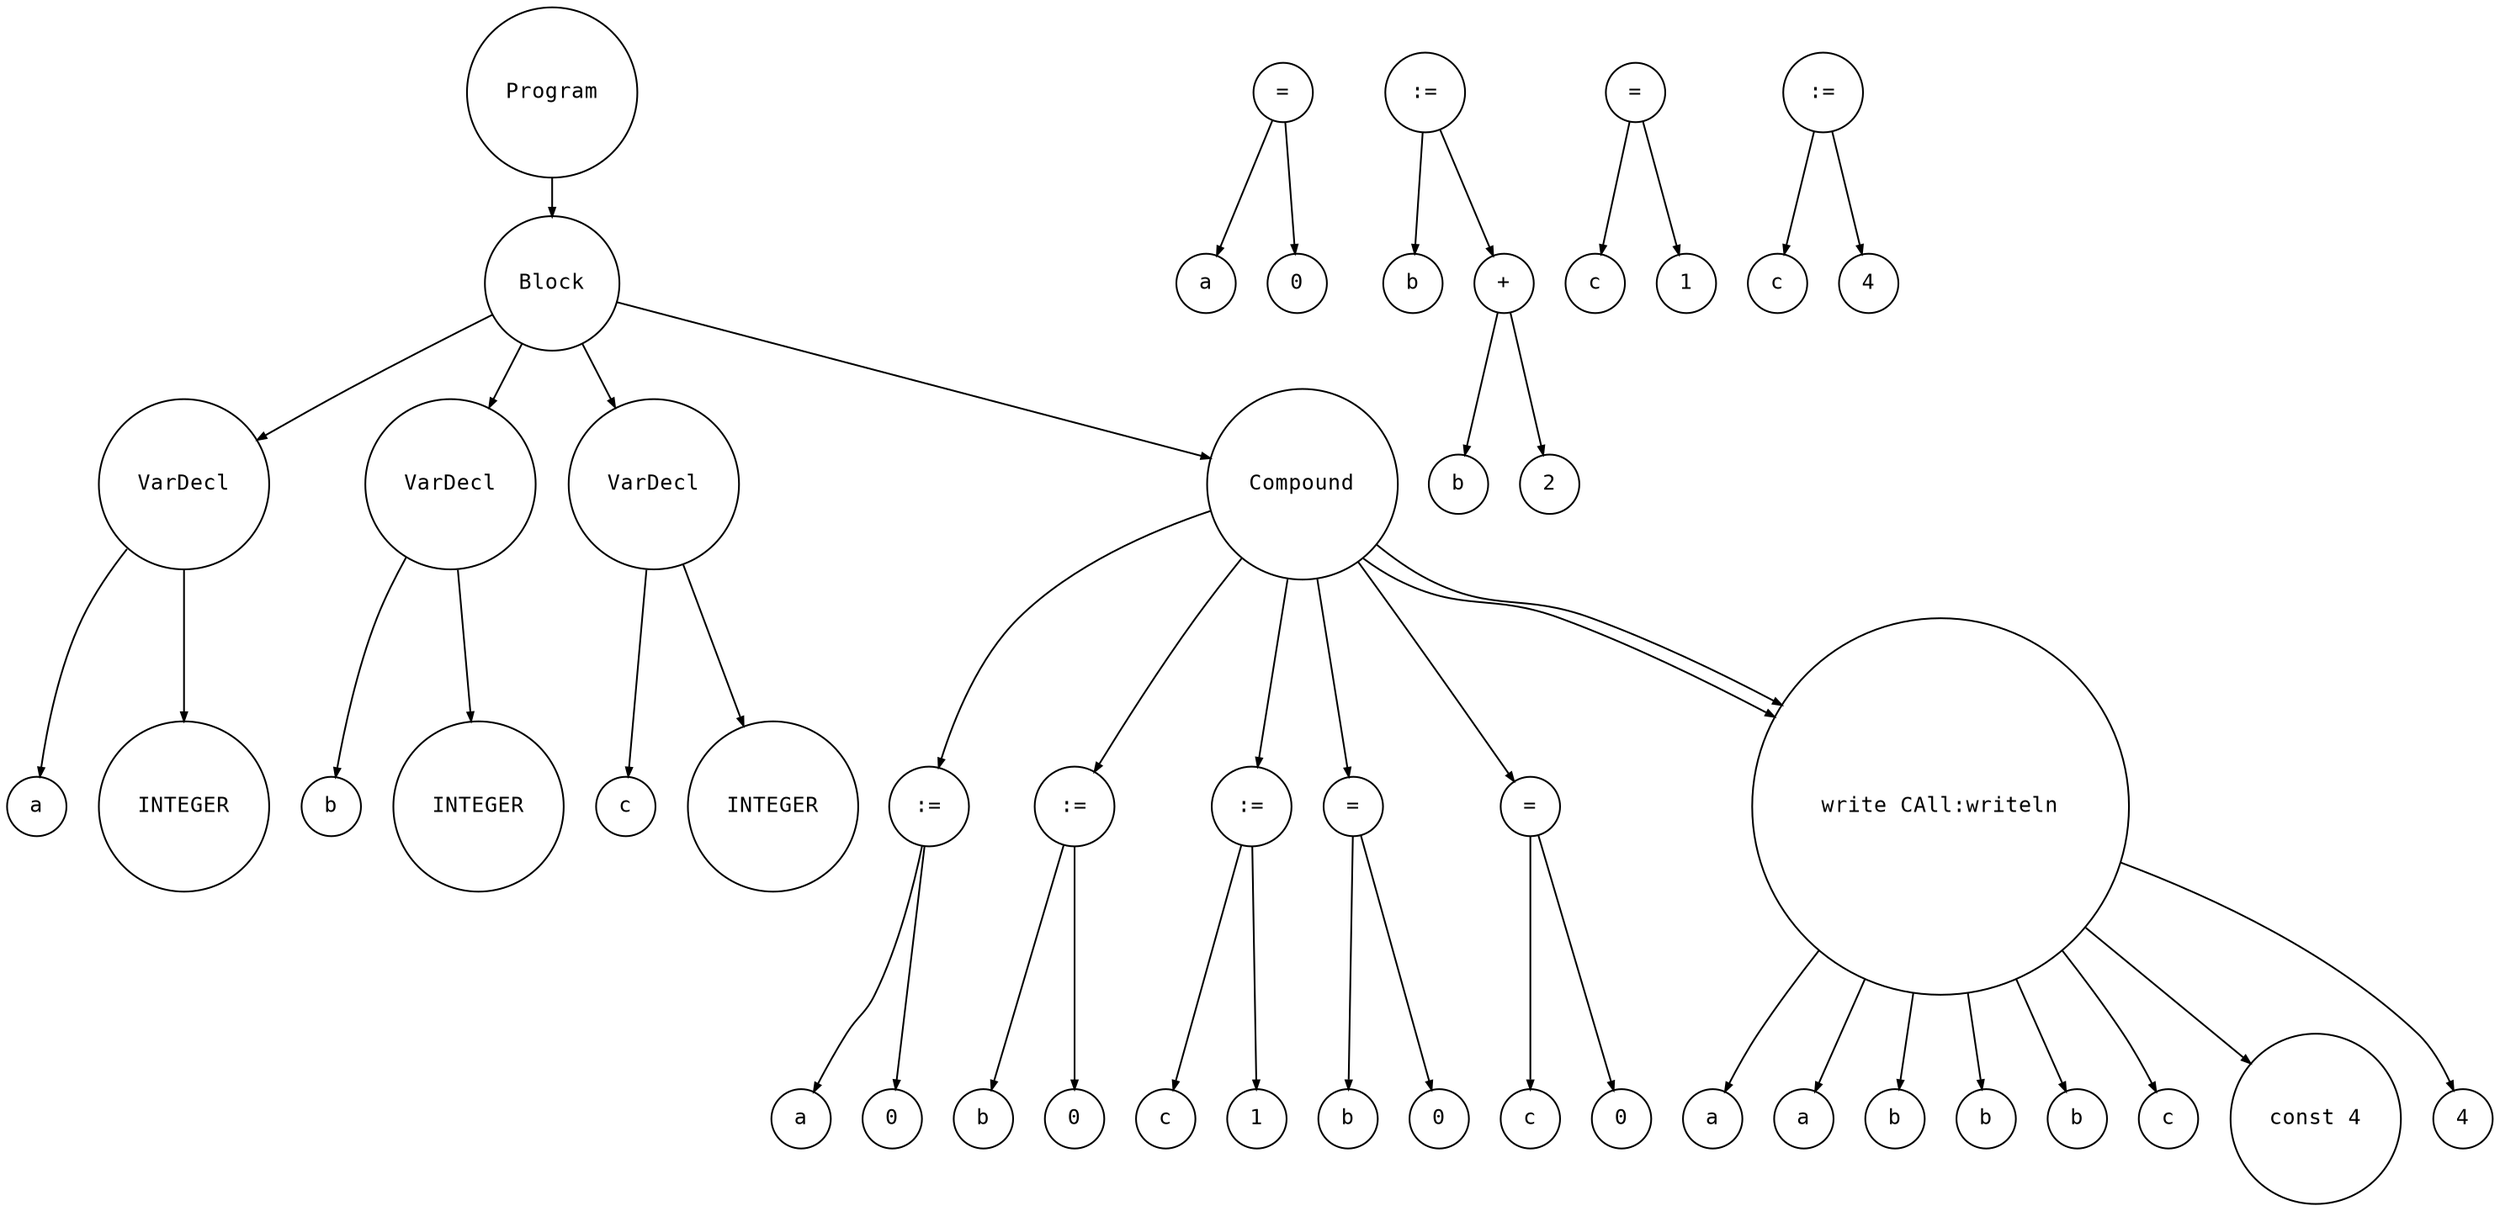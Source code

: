digraph astgraph {
  node [shape=circle, fontsize=12, fontname="Courier", height=.1];
  ranksep=.3;
  edge [arrowsize=.5]

  node1 [label="Program"]
  node2 [label="Block"]
  node3 [label="VarDecl"]
  node4 [label="a"]
  node3 -> node4
  node5 [label="INTEGER"]
  node3 -> node5
  node6 [label="VarDecl"]
  node7 [label="b"]
  node6 -> node7
  node8 [label="INTEGER"]
  node6 -> node8
  node9 [label="VarDecl"]
  node10 [label="c"]
  node9 -> node10
  node11 [label="INTEGER"]
  node9 -> node11
  node12 [label="Compound"]
  node13 [label=":="]
  node14 [label="a"]
  node15 [label="0"]
  node13 -> node14
  node13 -> node15
  node12 -> node13
  node16 [label=":="]
  node17 [label="b"]
  node18 [label="0"]
  node16 -> node17
  node16 -> node18
  node12 -> node16
  node19 [label=":="]
  node20 [label="c"]
  node21 [label="1"]
  node19 -> node20
  node19 -> node21
  node12 -> node19
  node22 [label="="]
  node23 [label="a"]
  node24 [label="0"]
  node22 -> node23
  node22 -> node24
node[label="Condition:<parse.BinOp object at 0x000001D277056E88>"]
  node12 -> node26
  node26 [label="="]
  node27 [label="b"]
  node28 [label="0"]
  node26 -> node27
  node26 -> node28
node[label="Else<parse.MyElse object at 0x000001D27705EA88>"]
  node30 [label=":="]
  node31 [label="b"]
  node32 [label="+"]
  node33 [label="b"]
  node34 [label="2"]
  node32 -> node33
  node32 -> node34
  node30 -> node31
  node30 -> node32
node[label="Condition:<parse.BinOp object at 0x000001D27705E448>"]
  node12 -> node36
  node36 [label="="]
  node37 [label="c"]
  node38 [label="0"]
  node36 -> node37
  node36 -> node38
node[label="Else<parse.MyElse object at 0x000001D2770A50C8>"]
  node40 [label="="]
  node41 [label="c"]
  node42 [label="1"]
  node40 -> node41
  node40 -> node42
node[label="Else<parse.MyElse object at 0x000001D2770A5048>"]
  node44 [label=":="]
  node45 [label="c"]
  node46 [label="4"]
  node44 -> node45
  node44 -> node46
node[label="Condition:<parse.BinOp object at 0x000001D2770A1208>"]
node[label="Condition:<parse.BinOp object at 0x000001D27705ED08>"]
  node12 -> node49
  node49 [label="write CAll:writeln"]
  node50 [label="a"]
  node49 -> node50
  node51 [label="a"]
  node49 -> node51
  node52 [label="b"]
  node49 -> node52
  node53 [label="b"]
  node49 -> node53
  node54 [label="b"]
  node49 -> node54
  node55 [label="c"]
  node49 -> node55
  node56 [label="const 4"]
  node49 -> node56
  node57 [label="4"]
  node49 -> node57
  node12 -> node49
  node2 -> node3
  node2 -> node6
  node2 -> node9
  node2 -> node12
  node1 -> node2
}

